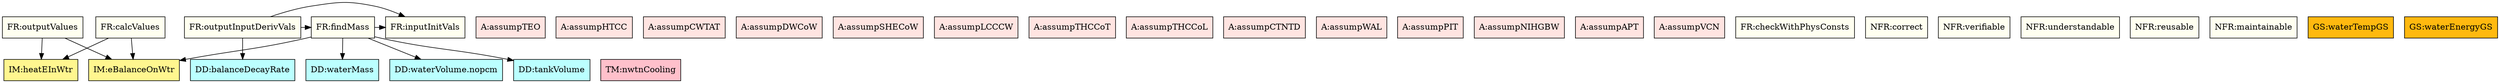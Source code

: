 digraph allvsr {
	findMass -> wMass;
	findMass -> wVol;
	findMass -> tankVol;
	findMass -> theory:eBalanceOnWtrRC;
	findMass -> inputInitVals;
	outputInputDerivVals -> tauW;
	outputInputDerivVals -> inputInitVals;
	outputInputDerivVals -> findMass;
	calcValues -> theory:eBalanceOnWtrRC;
	calcValues -> heatEInWtrIM;
	outputValues -> theory:eBalanceOnWtrRC;
	outputValues -> heatEInWtrIM;


	assumpTEO	[shape=box, color=black, style=filled, fillcolor=mistyrose, label="A:assumpTEO"];
	assumpHTCC	[shape=box, color=black, style=filled, fillcolor=mistyrose, label="A:assumpHTCC"];
	assumpCWTAT	[shape=box, color=black, style=filled, fillcolor=mistyrose, label="A:assumpCWTAT"];
	assumpDWCoW	[shape=box, color=black, style=filled, fillcolor=mistyrose, label="A:assumpDWCoW"];
	assumpSHECoW	[shape=box, color=black, style=filled, fillcolor=mistyrose, label="A:assumpSHECoW"];
	assumpLCCCW	[shape=box, color=black, style=filled, fillcolor=mistyrose, label="A:assumpLCCCW"];
	assumpTHCCoT	[shape=box, color=black, style=filled, fillcolor=mistyrose, label="A:assumpTHCCoT"];
	assumpTHCCoL	[shape=box, color=black, style=filled, fillcolor=mistyrose, label="A:assumpTHCCoL"];
	assumpCTNTD	[shape=box, color=black, style=filled, fillcolor=mistyrose, label="A:assumpCTNTD"];
	assumpWAL	[shape=box, color=black, style=filled, fillcolor=mistyrose, label="A:assumpWAL"];
	assumpPIT	[shape=box, color=black, style=filled, fillcolor=mistyrose, label="A:assumpPIT"];
	assumpNIHGBW	[shape=box, color=black, style=filled, fillcolor=mistyrose, label="A:assumpNIHGBW"];
	assumpAPT	[shape=box, color=black, style=filled, fillcolor=mistyrose, label="A:assumpAPT"];
	assumpVCN	[shape=box, color=black, style=filled, fillcolor=mistyrose, label="A:assumpVCN"];

	subgraph A {
	rank="same"
	{assumpTEO, assumpHTCC, assumpCWTAT, assumpDWCoW, assumpSHECoW, assumpLCCCW, assumpTHCCoT, assumpTHCCoL, assumpCTNTD, assumpWAL, assumpPIT, assumpNIHGBW, assumpAPT, assumpVCN}
	}

	wMass	[shape=box, color=black, style=filled, fillcolor=paleturquoise1, label="DD:waterMass"];
	wVol	[shape=box, color=black, style=filled, fillcolor=paleturquoise1, label="DD:waterVolume.nopcm"];
	tankVol	[shape=box, color=black, style=filled, fillcolor=paleturquoise1, label="DD:tankVolume"];
	tauW	[shape=box, color=black, style=filled, fillcolor=paleturquoise1, label="DD:balanceDecayRate"];

	subgraph DD {
	rank="same"
	{wMass, wVol, tankVol, tauW}
	}

	theory:consThermECS	[shape=box, color=black, style=filled, fillcolor=pink, label="TM:consThermE"];
	theory:sensHeat	[shape=box, color=black, style=filled, fillcolor=pink, label="TM:sensHtE"];
	nwtnCoolingTM	[shape=box, color=black, style=filled, fillcolor=pink, label="TM:nwtnCooling"];

	subgraph TM {
	rank="same"
	{theory:consThermECS, theory:sensHeat, nwtnCoolingTM}
	}

	theory:rocTempSimpRC	[shape=box, color=black, style=filled, fillcolor=palegreen, label="GD:rocTempSimp"];
	theory:htFluxC	[shape=box, color=black, style=filled, fillcolor=palegreen, label="GD:htFluxWaterFromCoil"];

	subgraph GD {
	rank="same"
	{theory:rocTempSimpRC, theory:htFluxC}
	}

	theory:eBalanceOnWtrRC	[shape=box, color=black, style=filled, fillcolor=khaki1, label="IM:eBalanceOnWtr"];
	heatEInWtrIM	[shape=box, color=black, style=filled, fillcolor=khaki1, label="IM:heatEInWtr"];

	subgraph IM {
	rank="same"
	{theory:eBalanceOnWtrRC, heatEInWtrIM}
	}

	inputInitVals	[shape=box, color=black, style=filled, fillcolor=ivory, label="FR:inputInitVals"];
	findMass	[shape=box, color=black, style=filled, fillcolor=ivory, label="FR:findMass"];
	checkWithPhysConsts	[shape=box, color=black, style=filled, fillcolor=ivory, label="FR:checkWithPhysConsts"];
	outputInputDerivVals	[shape=box, color=black, style=filled, fillcolor=ivory, label="FR:outputInputDerivVals"];
	calcValues	[shape=box, color=black, style=filled, fillcolor=ivory, label="FR:calcValues"];
	outputValues	[shape=box, color=black, style=filled, fillcolor=ivory, label="FR:outputValues"];
	correct	[shape=box, color=black, style=filled, fillcolor=ivory, label="NFR:correct"];
	verifiable	[shape=box, color=black, style=filled, fillcolor=ivory, label="NFR:verifiable"];
	understandable	[shape=box, color=black, style=filled, fillcolor=ivory, label="NFR:understandable"];
	reusable	[shape=box, color=black, style=filled, fillcolor=ivory, label="NFR:reusable"];
	maintainable	[shape=box, color=black, style=filled, fillcolor=ivory, label="NFR:maintainable"];

	subgraph FR {
	rank="same"
	{inputInitVals, findMass, checkWithPhysConsts, outputInputDerivVals, calcValues, outputValues, correct, verifiable, understandable, reusable, maintainable}
	}

	waterTempGS	[shape=box, color=black, style=filled, fillcolor=darkgoldenrod1, label="GS:waterTempGS"];
	waterEnergyGS	[shape=box, color=black, style=filled, fillcolor=darkgoldenrod1, label="GS:waterEnergyGS"];

	subgraph GS {
	rank="same"
	{waterTempGS, waterEnergyGS}
	}

}
